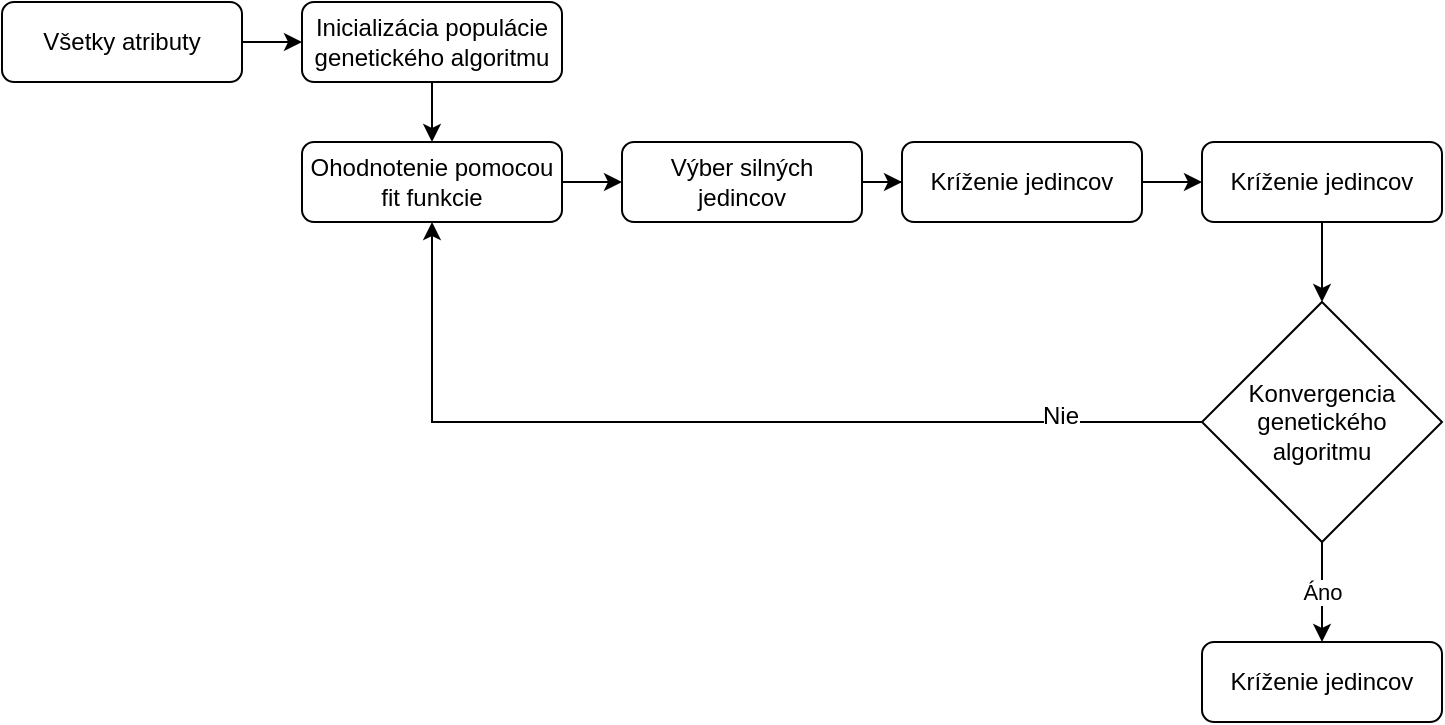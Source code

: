 <mxfile version="12.9.3" type="device"><diagram id="C5RBs43oDa-KdzZeNtuy" name="Page-1"><mxGraphModel dx="1106" dy="830" grid="1" gridSize="10" guides="1" tooltips="1" connect="1" arrows="1" fold="1" page="1" pageScale="1" pageWidth="827" pageHeight="1169" math="0" shadow="0"><root><mxCell id="WIyWlLk6GJQsqaUBKTNV-0"/><mxCell id="WIyWlLk6GJQsqaUBKTNV-1" parent="WIyWlLk6GJQsqaUBKTNV-0"/><mxCell id="jCjbmUSQicTdHAm1fo_c-2" style="edgeStyle=orthogonalEdgeStyle;rounded=0;orthogonalLoop=1;jettySize=auto;html=1;" edge="1" parent="WIyWlLk6GJQsqaUBKTNV-1" source="WIyWlLk6GJQsqaUBKTNV-3" target="WIyWlLk6GJQsqaUBKTNV-7"><mxGeometry relative="1" as="geometry"/></mxCell><mxCell id="WIyWlLk6GJQsqaUBKTNV-3" value="Všetky atributy" style="rounded=1;whiteSpace=wrap;html=1;fontSize=12;glass=0;strokeWidth=1;shadow=0;" parent="WIyWlLk6GJQsqaUBKTNV-1" vertex="1"><mxGeometry x="30" y="70" width="120" height="40" as="geometry"/></mxCell><mxCell id="jCjbmUSQicTdHAm1fo_c-1" style="edgeStyle=orthogonalEdgeStyle;rounded=0;orthogonalLoop=1;jettySize=auto;html=1;" edge="1" parent="WIyWlLk6GJQsqaUBKTNV-1" source="WIyWlLk6GJQsqaUBKTNV-7" target="jCjbmUSQicTdHAm1fo_c-0"><mxGeometry relative="1" as="geometry"/></mxCell><mxCell id="WIyWlLk6GJQsqaUBKTNV-7" value="Inicializácia populácie genetického algoritmu" style="rounded=1;whiteSpace=wrap;html=1;fontSize=12;glass=0;strokeWidth=1;shadow=0;" parent="WIyWlLk6GJQsqaUBKTNV-1" vertex="1"><mxGeometry x="180" y="70" width="130" height="40" as="geometry"/></mxCell><mxCell id="jCjbmUSQicTdHAm1fo_c-8" style="edgeStyle=orthogonalEdgeStyle;rounded=0;orthogonalLoop=1;jettySize=auto;html=1;" edge="1" parent="WIyWlLk6GJQsqaUBKTNV-1" source="WIyWlLk6GJQsqaUBKTNV-11" target="jCjbmUSQicTdHAm1fo_c-5"><mxGeometry relative="1" as="geometry"/></mxCell><mxCell id="WIyWlLk6GJQsqaUBKTNV-11" value="Kríženie jedincov" style="rounded=1;whiteSpace=wrap;html=1;fontSize=12;glass=0;strokeWidth=1;shadow=0;" parent="WIyWlLk6GJQsqaUBKTNV-1" vertex="1"><mxGeometry x="480" y="140" width="120" height="40" as="geometry"/></mxCell><mxCell id="jCjbmUSQicTdHAm1fo_c-4" style="edgeStyle=orthogonalEdgeStyle;rounded=0;orthogonalLoop=1;jettySize=auto;html=1;entryX=0;entryY=0.5;entryDx=0;entryDy=0;" edge="1" parent="WIyWlLk6GJQsqaUBKTNV-1" source="WIyWlLk6GJQsqaUBKTNV-12" target="WIyWlLk6GJQsqaUBKTNV-11"><mxGeometry relative="1" as="geometry"/></mxCell><mxCell id="WIyWlLk6GJQsqaUBKTNV-12" value="Výber silných jedincov" style="rounded=1;whiteSpace=wrap;html=1;fontSize=12;glass=0;strokeWidth=1;shadow=0;" parent="WIyWlLk6GJQsqaUBKTNV-1" vertex="1"><mxGeometry x="340" y="140" width="120" height="40" as="geometry"/></mxCell><mxCell id="jCjbmUSQicTdHAm1fo_c-3" style="edgeStyle=orthogonalEdgeStyle;rounded=0;orthogonalLoop=1;jettySize=auto;html=1;" edge="1" parent="WIyWlLk6GJQsqaUBKTNV-1" source="jCjbmUSQicTdHAm1fo_c-0" target="WIyWlLk6GJQsqaUBKTNV-12"><mxGeometry relative="1" as="geometry"/></mxCell><mxCell id="jCjbmUSQicTdHAm1fo_c-0" value="Ohodnotenie pomocou fit funkcie" style="rounded=1;whiteSpace=wrap;html=1;fontSize=12;glass=0;strokeWidth=1;shadow=0;" vertex="1" parent="WIyWlLk6GJQsqaUBKTNV-1"><mxGeometry x="180" y="140" width="130" height="40" as="geometry"/></mxCell><mxCell id="jCjbmUSQicTdHAm1fo_c-9" style="edgeStyle=orthogonalEdgeStyle;rounded=0;orthogonalLoop=1;jettySize=auto;html=1;entryX=0.5;entryY=0;entryDx=0;entryDy=0;" edge="1" parent="WIyWlLk6GJQsqaUBKTNV-1" source="jCjbmUSQicTdHAm1fo_c-5" target="jCjbmUSQicTdHAm1fo_c-7"><mxGeometry relative="1" as="geometry"/></mxCell><mxCell id="jCjbmUSQicTdHAm1fo_c-5" value="Kríženie jedincov" style="rounded=1;whiteSpace=wrap;html=1;fontSize=12;glass=0;strokeWidth=1;shadow=0;" vertex="1" parent="WIyWlLk6GJQsqaUBKTNV-1"><mxGeometry x="630" y="140" width="120" height="40" as="geometry"/></mxCell><mxCell id="jCjbmUSQicTdHAm1fo_c-10" style="edgeStyle=orthogonalEdgeStyle;rounded=0;orthogonalLoop=1;jettySize=auto;html=1;entryX=0.5;entryY=1;entryDx=0;entryDy=0;" edge="1" parent="WIyWlLk6GJQsqaUBKTNV-1" source="jCjbmUSQicTdHAm1fo_c-7" target="jCjbmUSQicTdHAm1fo_c-0"><mxGeometry relative="1" as="geometry"/></mxCell><mxCell id="jCjbmUSQicTdHAm1fo_c-11" value="Nie" style="text;html=1;align=center;verticalAlign=middle;resizable=0;points=[];labelBackgroundColor=#ffffff;" vertex="1" connectable="0" parent="jCjbmUSQicTdHAm1fo_c-10"><mxGeometry x="-0.707" y="-3" relative="1" as="geometry"><mxPoint as="offset"/></mxGeometry></mxCell><mxCell id="jCjbmUSQicTdHAm1fo_c-13" value="Áno" style="edgeStyle=orthogonalEdgeStyle;rounded=0;orthogonalLoop=1;jettySize=auto;html=1;entryX=0.5;entryY=0;entryDx=0;entryDy=0;" edge="1" parent="WIyWlLk6GJQsqaUBKTNV-1" source="jCjbmUSQicTdHAm1fo_c-7" target="jCjbmUSQicTdHAm1fo_c-12"><mxGeometry relative="1" as="geometry"/></mxCell><mxCell id="jCjbmUSQicTdHAm1fo_c-7" value="Konvergencia genetického&lt;br&gt;algoritmu" style="rhombus;whiteSpace=wrap;html=1;" vertex="1" parent="WIyWlLk6GJQsqaUBKTNV-1"><mxGeometry x="630" y="220" width="120" height="120" as="geometry"/></mxCell><mxCell id="jCjbmUSQicTdHAm1fo_c-12" value="Kríženie jedincov" style="rounded=1;whiteSpace=wrap;html=1;fontSize=12;glass=0;strokeWidth=1;shadow=0;" vertex="1" parent="WIyWlLk6GJQsqaUBKTNV-1"><mxGeometry x="630" y="390" width="120" height="40" as="geometry"/></mxCell></root></mxGraphModel></diagram></mxfile>